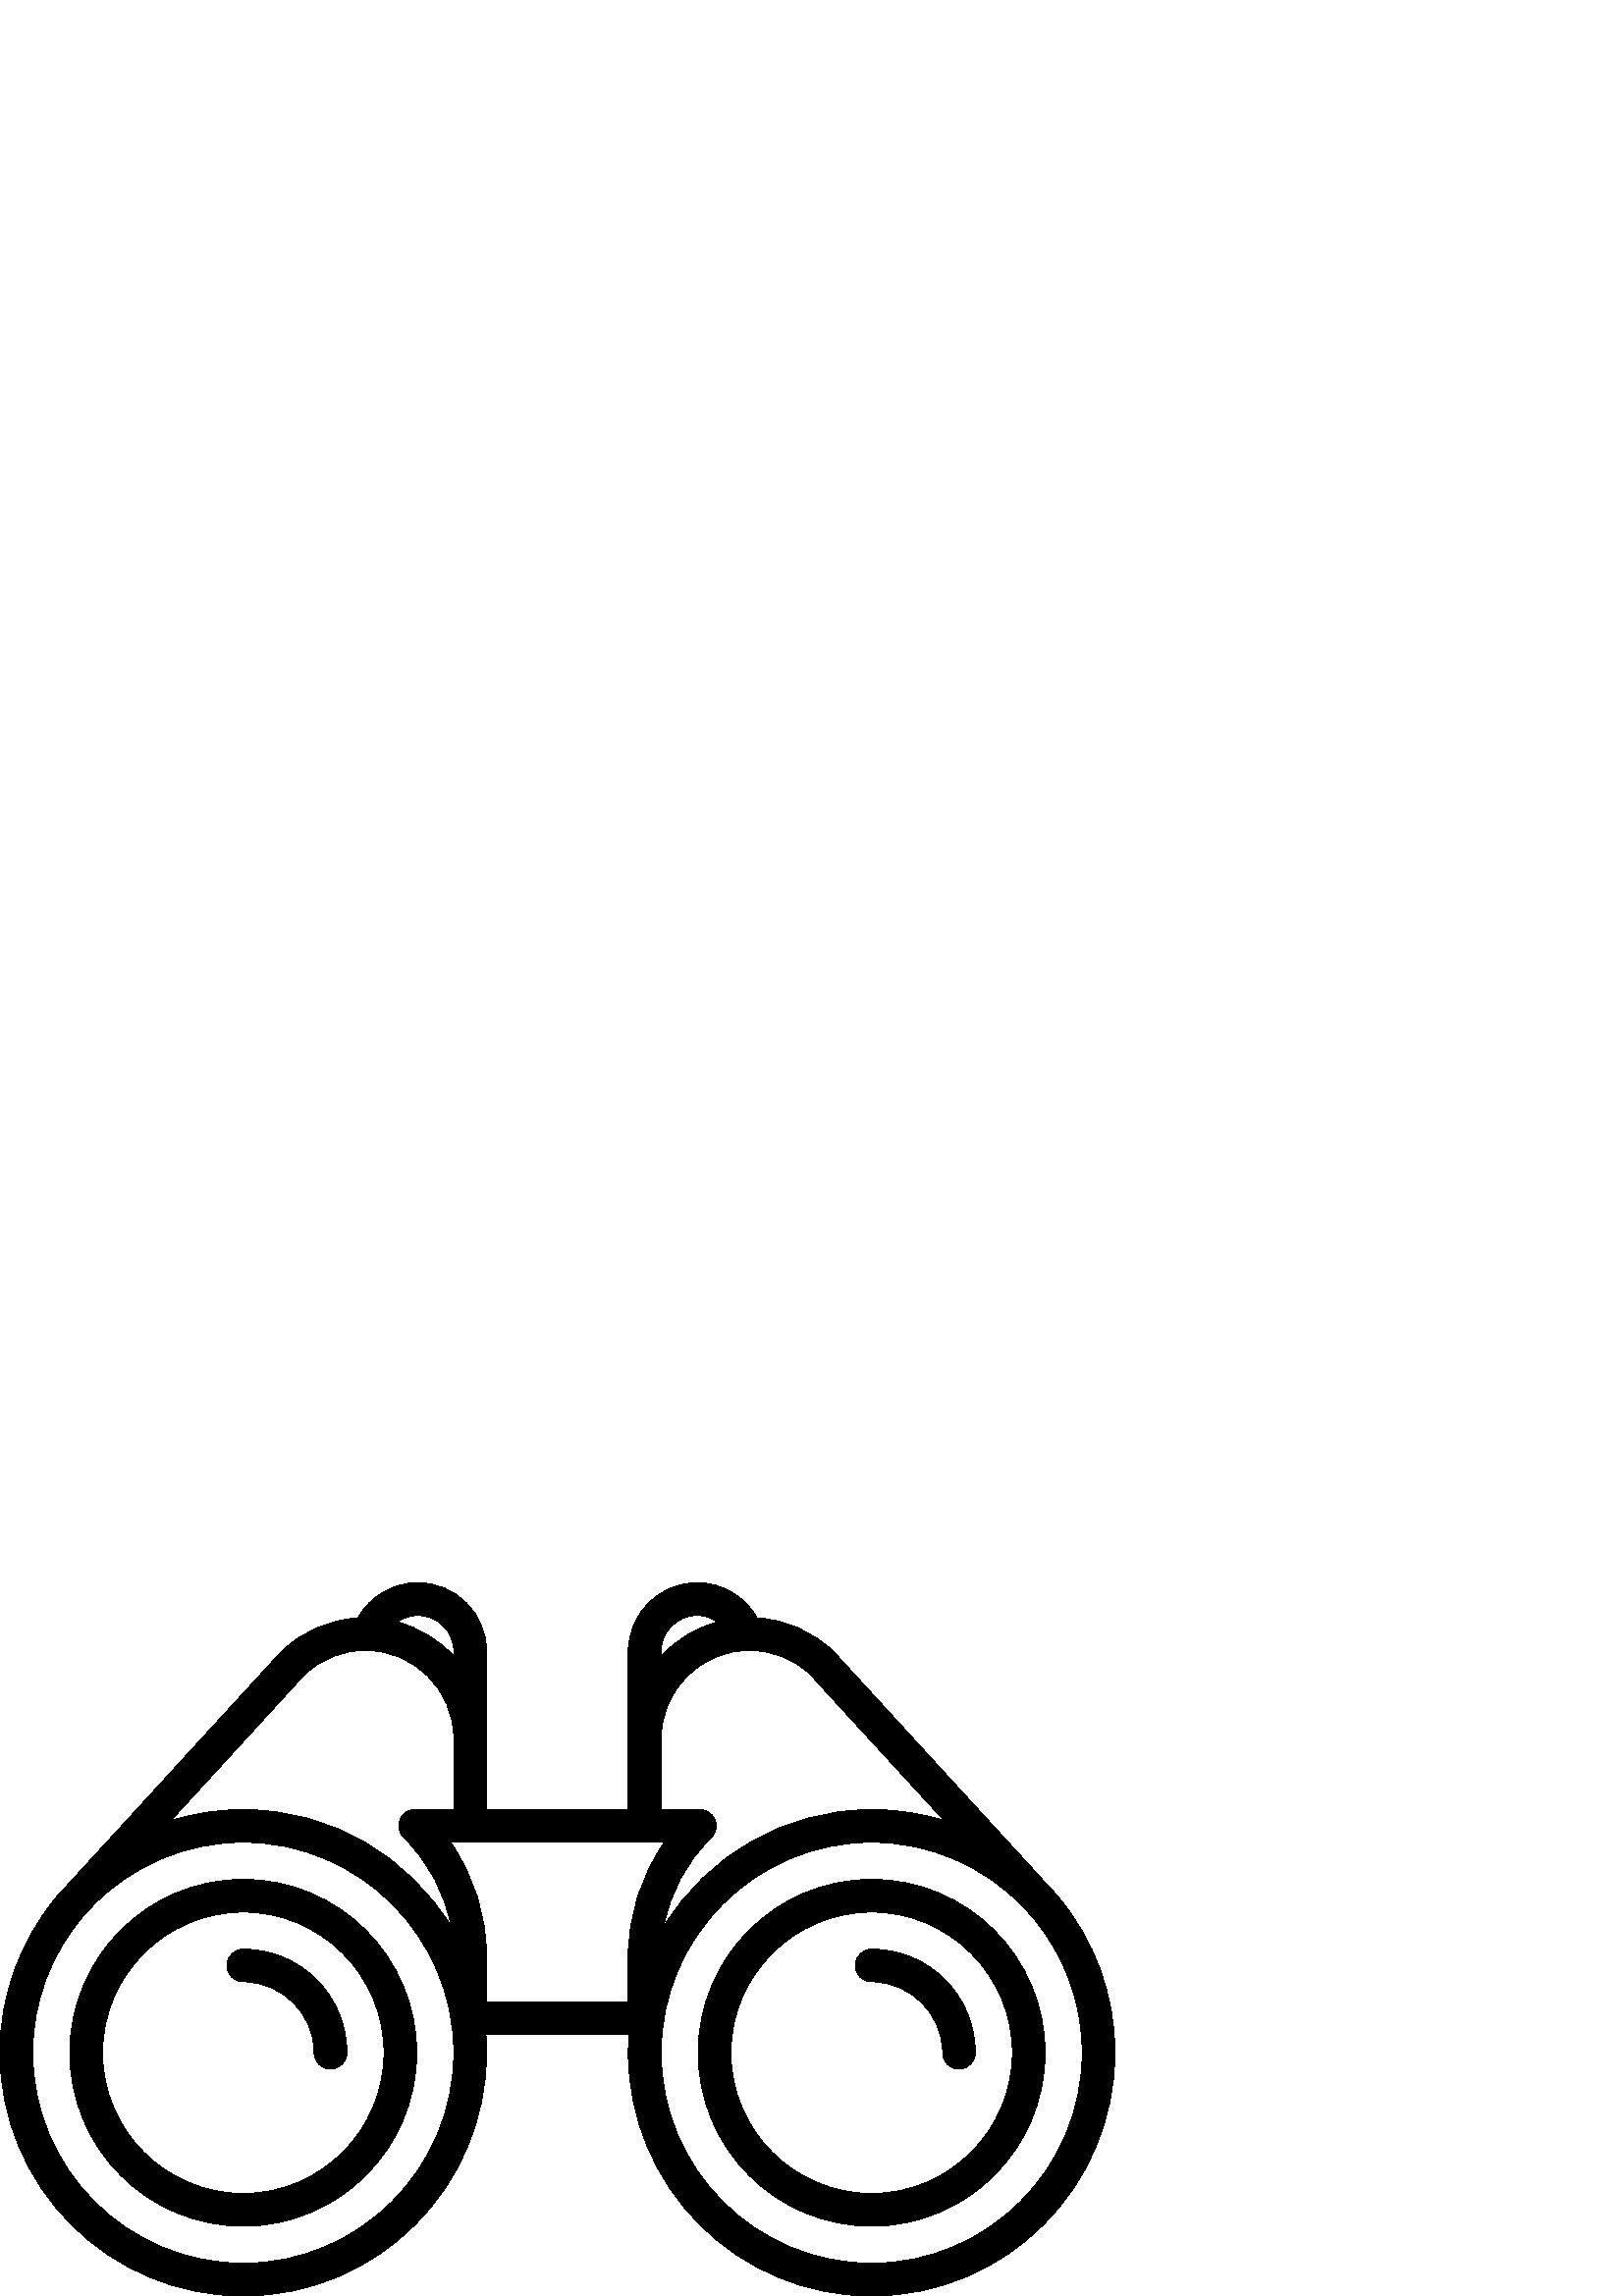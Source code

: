 %!PS-Adobe-3.0 EPSF-3.0
%%Pages: 1
%%DocumentData: Clean7Bit
%%LanguageLevel: 2
%%BoundingBox: 0 -1 409 262
%%EndComments
%%BeginProlog
save
50 dict begin
/q { gsave } bind def
/Q { grestore } bind def
/cm { 6 array astore concat } bind def
/w { setlinewidth } bind def
/J { setlinecap } bind def
/j { setlinejoin } bind def
/M { setmiterlimit } bind def
/d { setdash } bind def
/m { moveto } bind def
/l { lineto } bind def
/c { curveto } bind def
/h { closepath } bind def
/re { exch dup neg 3 1 roll 5 3 roll moveto 0 rlineto
      0 exch rlineto 0 rlineto closepath } bind def
/S { stroke } bind def
/f { fill } bind def
/f* { eofill } bind def
/n { newpath } bind def
/W { clip } bind def
/W* { eoclip } bind def
/BT { } bind def
/ET { } bind def
/pdfmark where { pop globaldict /?pdfmark /exec load put }
    { globaldict begin /?pdfmark /pop load def /pdfmark
    /cleartomark load def end } ifelse
/BDC { mark 3 1 roll /BDC pdfmark } bind def
/EMC { mark /EMC pdfmark } bind def
/cairo_store_point { /cairo_point_y exch def /cairo_point_x exch def } def
/Tj { show currentpoint cairo_store_point } bind def
/TJ {
  {
    dup
    type /stringtype eq
    { show } { -0.001 mul 0 cairo_font_matrix dtransform rmoveto } ifelse
  } forall
  currentpoint cairo_store_point
} bind def
/cairo_selectfont { cairo_font_matrix aload pop pop pop 0 0 6 array astore
    cairo_font exch selectfont cairo_point_x cairo_point_y moveto } bind def
/Tf { pop /cairo_font exch def /cairo_font_matrix where
      { pop cairo_selectfont } if } bind def
/Td { matrix translate cairo_font_matrix matrix concatmatrix dup
      /cairo_font_matrix exch def dup 4 get exch 5 get cairo_store_point
      /cairo_font where { pop cairo_selectfont } if } bind def
/Tm { 2 copy 8 2 roll 6 array astore /cairo_font_matrix exch def
      cairo_store_point /cairo_font where { pop cairo_selectfont } if } bind def
/g { setgray } bind def
/rg { setrgbcolor } bind def
/d1 { setcachedevice } bind def
%%EndProlog
%%BeginSetup
%%EndSetup
%%Page: 1 1
%%BeginPageSetup
%%PageBoundingBox: 0 -1 409 262
%%EndPageSetup
q 0 -1 409 263 rectclip q
0 g
388.582 145.686 m 388.414 145.936 388.234 146.182 388.023 146.409 c 387.449
 147.038 l 386.09 148.627 384.676 150.17 383.211 151.666 c 306.258 235.67
 l 306.098 235.873 305.922 236.069 305.73 236.252 c 298.07 243.694 288.16
 248.049 277.582 248.705 c 273.184 256.557 264.812 261.6 255.602 261.6 c
 241.703 261.6 230.398 250.295 230.398 236.401 c 230.398 178.401 l 178.398
 178.401 l 178.398 236.401 l 178.398 250.295 167.094 261.6 153.199 261.6
 c 143.988 261.6 135.617 256.553 131.215 248.705 c 120.637 248.049 110.73
 243.694 103.066 236.252 c 102.879 236.069 102.703 235.873 102.543 235.67
 c 25.59 151.666 l 24.125 150.17 22.707 148.627 21.348 147.038 c 20.773 
146.409 l 20.566 146.182 20.383 145.936 20.215 145.686 c 7.59 130.295 0 
110.616 0 89.202 c 0 40.014 40.016 -0.002 89.199 -0.002 c 138.387 -0.002
 178.398 40.014 178.398 89.202 c 178.398 91.487 178.312 93.756 178.141 95.998
 c 230.656 95.998 l 230.488 93.756 230.398 91.487 230.398 89.202 c 230.398
 40.014 270.414 -0.002 319.598 -0.002 c 368.785 -0.002 408.801 40.014 408.801
 89.202 c 408.801 110.616 401.211 130.295 388.582 145.686 c h
242.398 236.401 m 242.398 243.678 248.32 249.6 255.602 249.6 c 258.355 
249.6 260.969 248.737 263.133 247.233 c 255.086 245.038 247.945 240.635 
242.398 234.713 c h
166.398 236.401 m 166.398 234.713 l 160.855 240.635 153.715 245.038 145.668
 247.233 c 147.832 248.737 150.445 249.6 153.199 249.6 c 160.477 249.6 166.398
 243.678 166.398 236.401 c h
89.199 11.998 m 46.633 11.998 12 46.631 12 89.202 c 12 108.163 18.875 125.545
 30.258 138.998 c 34.441 143.561 l 48.434 157.659 67.816 166.401 89.199 
166.401 c 131.77 166.401 166.398 131.768 166.398 89.202 c 166.398 46.631
 131.77 11.998 89.199 11.998 c h
89.199 178.401 m 79.961 178.401 71.047 176.987 62.66 174.37 c 111.684 227.885
 l 111.711 227.916 l 117.754 233.647 125.656 236.799 134 236.799 c 151.867
 236.799 166.398 222.264 166.398 204.401 c 166.398 178.401 l 153.199 178.401
 l 153.062 178.401 152.926 178.397 152.793 178.385 c 151.047 178.553 149.25
 177.959 147.93 176.612 c 145.609 174.245 145.652 170.444 148.02 168.127
 c 157.164 159.17 163.121 147.877 165.375 135.569 c 149.695 161.233 121.414
 178.401 89.199 178.401 c h
230.398 107.998 m 178.398 107.998 l 178.398 124.401 l 178.398 139.67 173.773
 154.19 165.18 166.401 c 243.621 166.401 l 235.023 154.19 230.398 139.67
 230.398 124.401 c h
260.781 168.127 m 262.535 169.842 263.066 172.455 262.125 174.721 c 261.18
 176.987 258.957 178.432 256.5 178.413 c 255.559 178.401 l 242.398 178.401
 l 242.398 204.401 l 242.398 222.264 256.934 236.799 274.801 236.799 c 283.145
 236.799 291.043 233.647 297.09 227.916 c 297.117 227.885 l 346.141 174.37
 l 337.754 176.987 328.84 178.401 319.602 178.401 c 287.387 178.401 259.105
 161.233 243.426 135.565 c 245.676 147.877 251.637 159.17 260.781 168.127
 c h
319.602 11.998 m 277.031 11.998 242.398 46.631 242.398 89.202 c 242.398
 131.768 277.031 166.401 319.602 166.401 c 340.984 166.401 360.363 157.659
 374.359 143.561 c 378.539 138.998 l 389.926 125.545 396.801 108.163 396.801
 89.202 c 396.801 46.631 362.168 11.998 319.602 11.998 c h
319.602 11.998 m f
89.199 152.799 m 54.133 152.799 25.602 124.268 25.602 89.202 c 25.602 54.131
 54.133 25.6 89.199 25.6 c 124.27 25.6 152.801 54.131 152.801 89.202 c 152.801
 124.268 124.27 152.799 89.199 152.799 c h
89.199 37.6 m 60.746 37.6 37.602 60.748 37.602 89.202 c 37.602 117.651 
60.746 140.799 89.199 140.799 c 117.652 140.799 140.801 117.651 140.801 
89.202 c 140.801 60.748 117.652 37.6 89.199 37.6 c h
89.199 37.6 m f
319.602 152.799 m 284.531 152.799 256 124.268 256 89.202 c 256 54.131 284.531
 25.6 319.602 25.6 c 354.668 25.6 383.199 54.131 383.199 89.202 c 383.199
 124.268 354.668 152.799 319.602 152.799 c h
319.602 37.6 m 291.148 37.6 268 60.748 268 89.202 c 268 117.651 291.148
 140.799 319.602 140.799 c 348.051 140.799 371.199 117.651 371.199 89.202
 c 371.199 60.748 348.051 37.6 319.602 37.6 c h
319.602 37.6 m f
319.602 127.202 m 316.285 127.202 313.602 124.514 313.602 121.202 c 313.602
 117.885 316.285 115.202 319.602 115.202 c 333.938 115.202 345.602 103.538
 345.602 89.202 c 345.602 85.885 348.285 83.202 351.602 83.202 c 354.914
 83.202 357.602 85.885 357.602 89.202 c 357.602 110.155 340.555 127.202 
319.602 127.202 c h
319.602 127.202 m f
89.199 127.202 m 85.887 127.202 83.199 124.514 83.199 121.202 c 83.199 
117.885 85.887 115.202 89.199 115.202 c 103.535 115.202 115.199 103.538 
115.199 89.202 c 115.199 85.885 117.887 83.202 121.199 83.202 c 124.512 
83.202 127.199 85.885 127.199 89.202 c 127.199 110.155 110.152 127.202 89.199
 127.202 c h
89.199 127.202 m f
Q Q
showpage
%%Trailer
end restore
%%EOF
